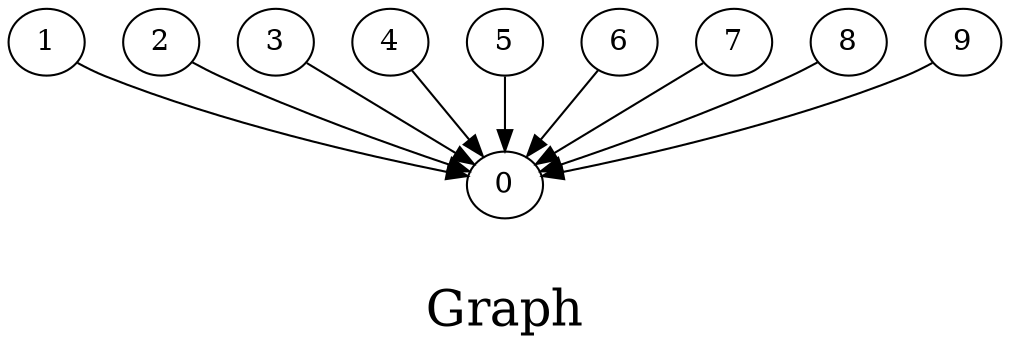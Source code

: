 /*****
Graph
*****/

digraph G {
  graph [splines=true overlap=false]
  node  [shape=ellipse, width=0.3, height=0.3]
  0 [label="0"];
  1 [label="1"];
  2 [label="2"];
  3 [label="3"];
  4 [label="4"];
  5 [label="5"];
  6 [label="6"];
  7 [label="7"];
  8 [label="8"];
  9 [label="9"];
  1 -> 0;
  2 -> 0;
  3 -> 0;
  4 -> 0;
  5 -> 0;
  6 -> 0;
  7 -> 0;
  8 -> 0;
  9 -> 0;
  label = "\nGraph\n";  fontsize=24;
}
